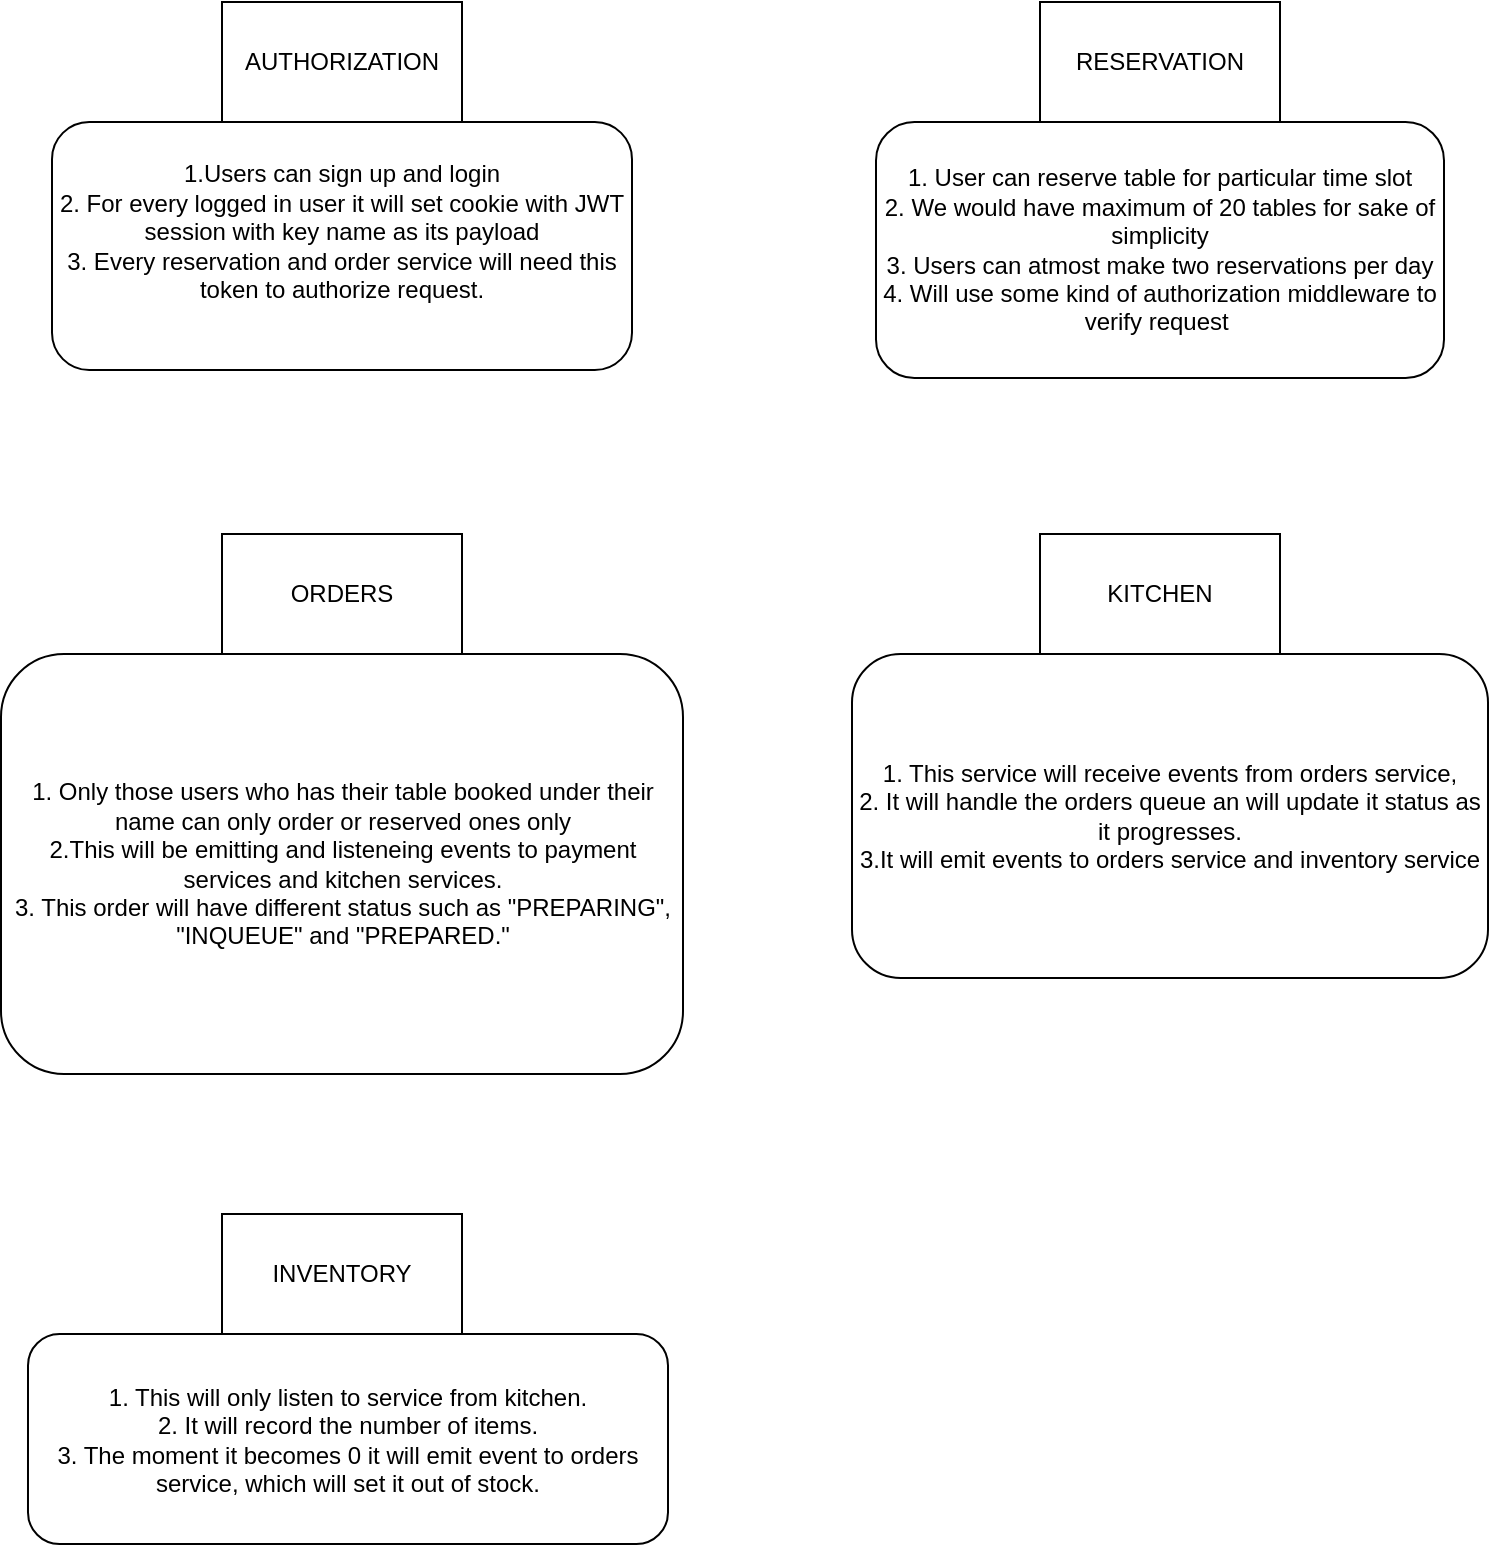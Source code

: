 <mxfile version="24.7.6">
  <diagram name="Page-1" id="xXaW_9YwNbV4lXsM11Si">
    <mxGraphModel dx="1514" dy="1297" grid="0" gridSize="10" guides="1" tooltips="1" connect="1" arrows="1" fold="1" page="0" pageScale="1" pageWidth="850" pageHeight="1100" math="0" shadow="0">
      <root>
        <mxCell id="0" />
        <mxCell id="1" parent="0" />
        <mxCell id="2y7FZUOEtTZr7m7rNwwb-2" value="AUTHORIZATION" style="whiteSpace=wrap;html=1;" vertex="1" parent="1">
          <mxGeometry x="-433" y="-131" width="120" height="60" as="geometry" />
        </mxCell>
        <mxCell id="2y7FZUOEtTZr7m7rNwwb-3" value="1.Users can sign up and login&lt;div&gt;2. For every logged in user it will set cookie with JWT session with key name as its payload&lt;/div&gt;&lt;div&gt;3. Every reservation and order service will need this token to authorize request.&lt;br&gt;&lt;div&gt;&lt;br&gt;&lt;/div&gt;&lt;/div&gt;" style="rounded=1;whiteSpace=wrap;html=1;" vertex="1" parent="1">
          <mxGeometry x="-518" y="-71" width="290" height="124" as="geometry" />
        </mxCell>
        <mxCell id="2y7FZUOEtTZr7m7rNwwb-4" value="RESERVATION" style="rounded=0;whiteSpace=wrap;html=1;" vertex="1" parent="1">
          <mxGeometry x="-24" y="-131" width="120" height="60" as="geometry" />
        </mxCell>
        <mxCell id="2y7FZUOEtTZr7m7rNwwb-5" value="1. User can reserve table for particular time slot&lt;div&gt;2. We would have maximum of 20 tables for sake of simplicity&lt;/div&gt;&lt;div&gt;3. Users can atmost make two reservations per day&lt;/div&gt;&lt;div&gt;4. Will use some kind of authorization middleware to verify request&amp;nbsp;&lt;/div&gt;" style="rounded=1;whiteSpace=wrap;html=1;" vertex="1" parent="1">
          <mxGeometry x="-106" y="-71" width="284" height="128" as="geometry" />
        </mxCell>
        <mxCell id="2y7FZUOEtTZr7m7rNwwb-6" value="ORDERS" style="rounded=0;whiteSpace=wrap;html=1;" vertex="1" parent="1">
          <mxGeometry x="-433" y="135" width="120" height="60" as="geometry" />
        </mxCell>
        <mxCell id="2y7FZUOEtTZr7m7rNwwb-8" value="1. Only those users who has their table booked under their name can only order or reserved ones only&lt;div&gt;2.This will be emitting and listeneing events to payment services and kitchen services.&lt;/div&gt;&lt;div&gt;3. This order will have different status such as &quot;PREPARING&quot;, &quot;INQUEUE&quot; and &quot;PREPARED.&quot;&lt;/div&gt;" style="rounded=1;whiteSpace=wrap;html=1;" vertex="1" parent="1">
          <mxGeometry x="-543.5" y="195" width="341" height="210" as="geometry" />
        </mxCell>
        <mxCell id="2y7FZUOEtTZr7m7rNwwb-9" value="KITCHEN" style="rounded=0;whiteSpace=wrap;html=1;" vertex="1" parent="1">
          <mxGeometry x="-24" y="135" width="120" height="60" as="geometry" />
        </mxCell>
        <mxCell id="2y7FZUOEtTZr7m7rNwwb-10" value="1. This service will receive events from orders service,&lt;div&gt;2. It will handle the orders queue an will update it status as it progresses.&lt;/div&gt;&lt;div&gt;3.It will emit events to orders service and inventory service&lt;/div&gt;" style="rounded=1;whiteSpace=wrap;html=1;" vertex="1" parent="1">
          <mxGeometry x="-118" y="195" width="318" height="162" as="geometry" />
        </mxCell>
        <mxCell id="2y7FZUOEtTZr7m7rNwwb-11" value="INVENTORY" style="rounded=0;whiteSpace=wrap;html=1;" vertex="1" parent="1">
          <mxGeometry x="-433" y="475" width="120" height="60" as="geometry" />
        </mxCell>
        <mxCell id="2y7FZUOEtTZr7m7rNwwb-12" value="1. This will only listen to service from kitchen.&lt;div&gt;2. It will record the number of items.&lt;/div&gt;&lt;div&gt;3. The moment it becomes 0 it will emit event to orders service, which will set it out of stock.&lt;/div&gt;" style="rounded=1;whiteSpace=wrap;html=1;" vertex="1" parent="1">
          <mxGeometry x="-530" y="535" width="320" height="105" as="geometry" />
        </mxCell>
      </root>
    </mxGraphModel>
  </diagram>
</mxfile>
